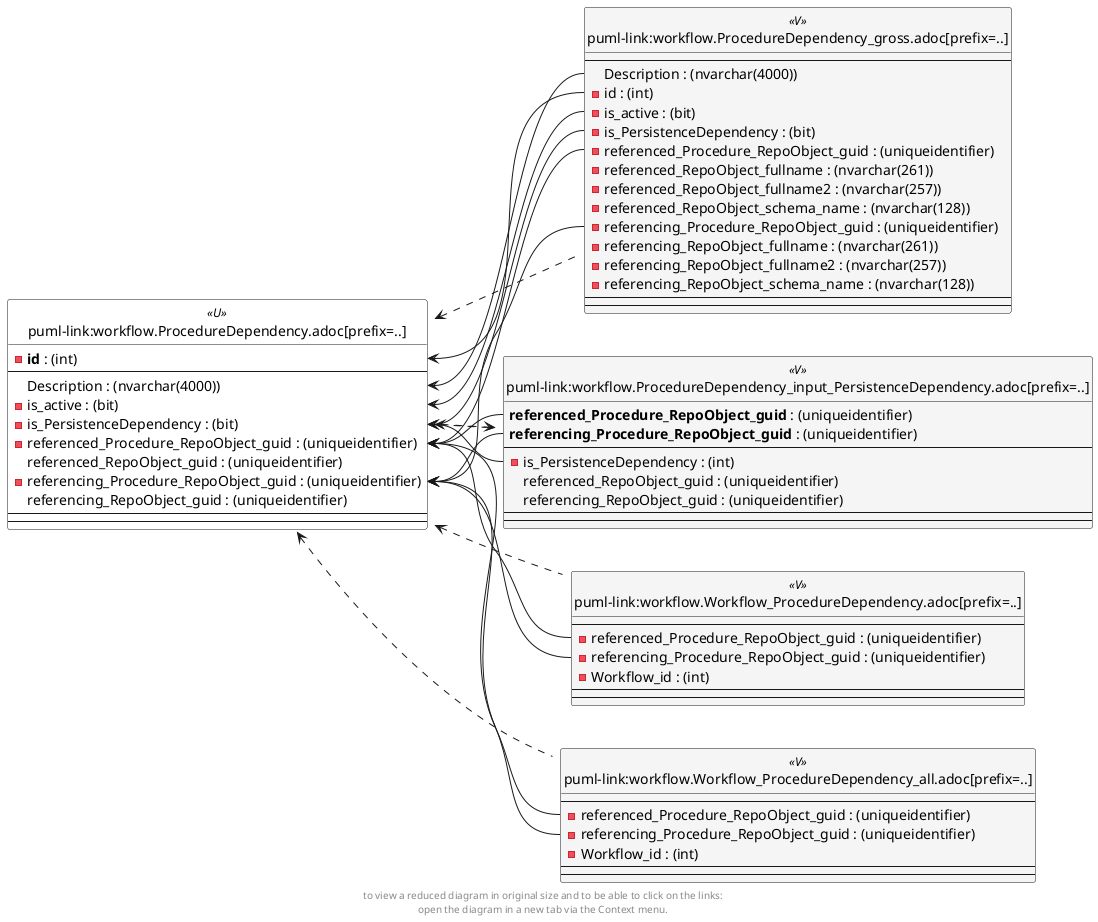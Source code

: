 @startuml
left to right direction
'top to bottom direction
hide circle
'avoide "." issues:
set namespaceSeparator none


skinparam class {
  BackgroundColor White
  BackgroundColor<<FN>> Yellow
  BackgroundColor<<FS>> Yellow
  BackgroundColor<<FT>> LightGray
  BackgroundColor<<IF>> Yellow
  BackgroundColor<<IS>> Yellow
  BackgroundColor<<P>> Aqua
  BackgroundColor<<PC>> Aqua
  BackgroundColor<<SN>> Yellow
  BackgroundColor<<SO>> SlateBlue
  BackgroundColor<<TF>> LightGray
  BackgroundColor<<TR>> Tomato
  BackgroundColor<<U>> White
  BackgroundColor<<V>> WhiteSmoke
  BackgroundColor<<X>> Aqua
}


entity "puml-link:workflow.ProcedureDependency.adoc[prefix=..]" as workflow.ProcedureDependency << U >> {
  - **id** : (int)
  --
  Description : (nvarchar(4000))
  - is_active : (bit)
  - is_PersistenceDependency : (bit)
  - referenced_Procedure_RepoObject_guid : (uniqueidentifier)
  referenced_RepoObject_guid : (uniqueidentifier)
  - referencing_Procedure_RepoObject_guid : (uniqueidentifier)
  referencing_RepoObject_guid : (uniqueidentifier)
  --
  --
}

entity "puml-link:workflow.ProcedureDependency_gross.adoc[prefix=..]" as workflow.ProcedureDependency_gross << V >> {
  --
  Description : (nvarchar(4000))
  - id : (int)
  - is_active : (bit)
  - is_PersistenceDependency : (bit)
  - referenced_Procedure_RepoObject_guid : (uniqueidentifier)
  - referenced_RepoObject_fullname : (nvarchar(261))
  - referenced_RepoObject_fullname2 : (nvarchar(257))
  - referenced_RepoObject_schema_name : (nvarchar(128))
  - referencing_Procedure_RepoObject_guid : (uniqueidentifier)
  - referencing_RepoObject_fullname : (nvarchar(261))
  - referencing_RepoObject_fullname2 : (nvarchar(257))
  - referencing_RepoObject_schema_name : (nvarchar(128))
  --
  --
}

entity "puml-link:workflow.ProcedureDependency_input_PersistenceDependency.adoc[prefix=..]" as workflow.ProcedureDependency_input_PersistenceDependency << V >> {
  **referenced_Procedure_RepoObject_guid** : (uniqueidentifier)
  **referencing_Procedure_RepoObject_guid** : (uniqueidentifier)
  --
  - is_PersistenceDependency : (int)
  referenced_RepoObject_guid : (uniqueidentifier)
  referencing_RepoObject_guid : (uniqueidentifier)
  --
  --
}

entity "puml-link:workflow.Workflow_ProcedureDependency.adoc[prefix=..]" as workflow.Workflow_ProcedureDependency << V >> {
  --
  - referenced_Procedure_RepoObject_guid : (uniqueidentifier)
  - referencing_Procedure_RepoObject_guid : (uniqueidentifier)
  - Workflow_id : (int)
  --
  --
}

entity "puml-link:workflow.Workflow_ProcedureDependency_all.adoc[prefix=..]" as workflow.Workflow_ProcedureDependency_all << V >> {
  --
  - referenced_Procedure_RepoObject_guid : (uniqueidentifier)
  - referencing_Procedure_RepoObject_guid : (uniqueidentifier)
  - Workflow_id : (int)
  --
  --
}

workflow.ProcedureDependency <.. workflow.ProcedureDependency_gross
workflow.ProcedureDependency <.. workflow.ProcedureDependency_input_PersistenceDependency
workflow.ProcedureDependency <.. workflow.Workflow_ProcedureDependency_all
workflow.ProcedureDependency <.. workflow.Workflow_ProcedureDependency
workflow.ProcedureDependency_input_PersistenceDependency <.. workflow.ProcedureDependency
workflow.ProcedureDependency::Description <-- workflow.ProcedureDependency_gross::Description
workflow.ProcedureDependency::id <-- workflow.ProcedureDependency_gross::id
workflow.ProcedureDependency::is_active <-- workflow.ProcedureDependency_gross::is_active
workflow.ProcedureDependency::is_PersistenceDependency <-- workflow.ProcedureDependency_gross::is_PersistenceDependency
workflow.ProcedureDependency::is_PersistenceDependency <-- workflow.ProcedureDependency_input_PersistenceDependency::is_PersistenceDependency
workflow.ProcedureDependency::referenced_Procedure_RepoObject_guid <-- workflow.ProcedureDependency_gross::referenced_Procedure_RepoObject_guid
workflow.ProcedureDependency::referenced_Procedure_RepoObject_guid <-- workflow.ProcedureDependency_input_PersistenceDependency::referenced_Procedure_RepoObject_guid
workflow.ProcedureDependency::referenced_Procedure_RepoObject_guid <-- workflow.Workflow_ProcedureDependency::referenced_Procedure_RepoObject_guid
workflow.ProcedureDependency::referenced_Procedure_RepoObject_guid <-- workflow.Workflow_ProcedureDependency_all::referenced_Procedure_RepoObject_guid
workflow.ProcedureDependency::referencing_Procedure_RepoObject_guid <-- workflow.ProcedureDependency_gross::referencing_Procedure_RepoObject_guid
workflow.ProcedureDependency::referencing_Procedure_RepoObject_guid <-- workflow.ProcedureDependency_input_PersistenceDependency::referencing_Procedure_RepoObject_guid
workflow.ProcedureDependency::referencing_Procedure_RepoObject_guid <-- workflow.Workflow_ProcedureDependency::referencing_Procedure_RepoObject_guid
workflow.ProcedureDependency::referencing_Procedure_RepoObject_guid <-- workflow.Workflow_ProcedureDependency_all::referencing_Procedure_RepoObject_guid
footer
to view a reduced diagram in original size and to be able to click on the links:
open the diagram in a new tab via the Context menu.
end footer

@enduml

